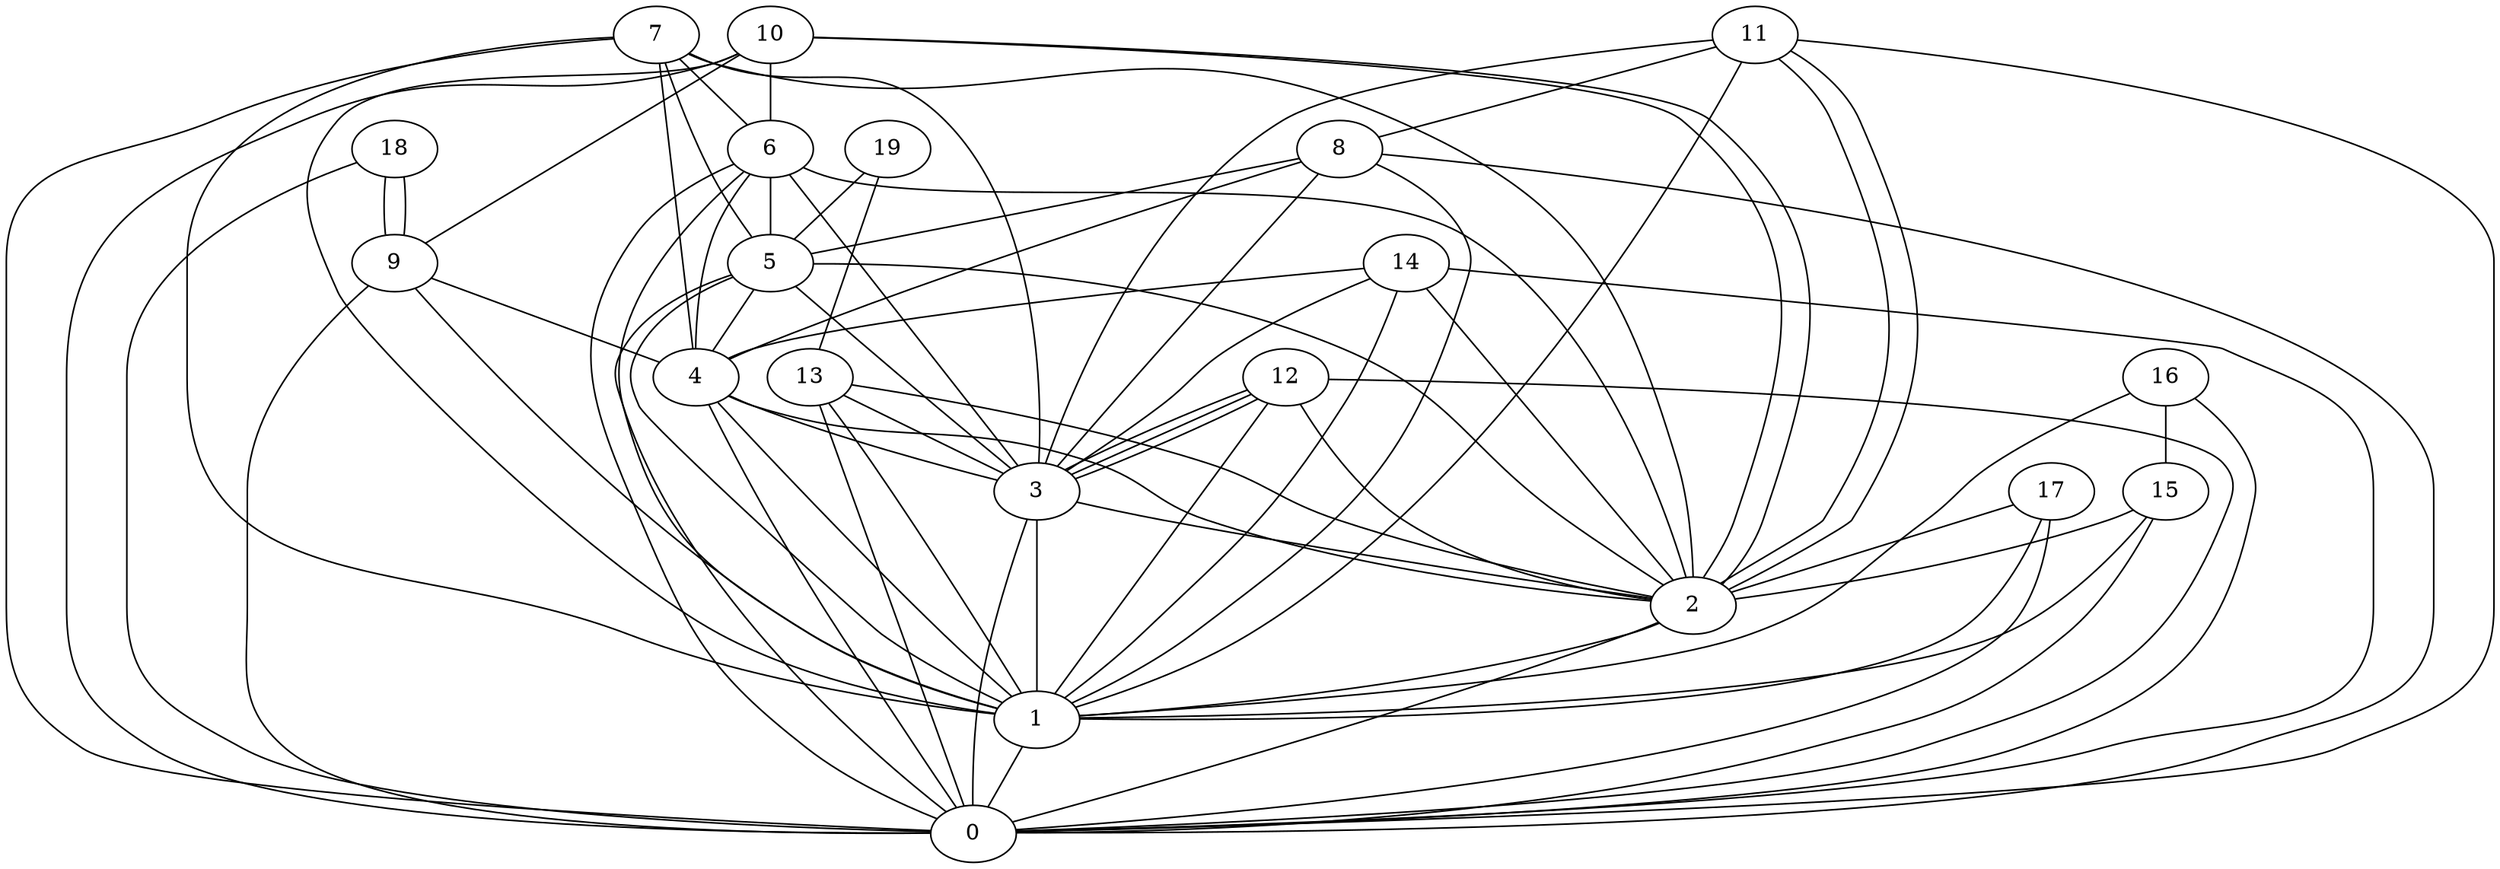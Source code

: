 graph G {
0;
1;
2;
3;
4;
5;
6;
7;
8;
9;
10;
11;
12;
13;
14;
15;
16;
17;
18;
19;
19--5 ;
19--13 ;
18--0 ;
18--9 ;
18--9 ;
17--2 ;
17--0 ;
17--1 ;
16--15 ;
16--1 ;
16--0 ;
15--1 ;
15--0 ;
15--2 ;
14--1 ;
14--4 ;
14--0 ;
14--3 ;
14--2 ;
13--0 ;
13--2 ;
13--1 ;
13--3 ;
12--0 ;
12--3 ;
12--3 ;
12--3 ;
12--1 ;
12--2 ;
11--8 ;
11--3 ;
11--2 ;
11--1 ;
11--0 ;
11--2 ;
10--6 ;
10--2 ;
10--9 ;
10--0 ;
10--2 ;
10--1 ;
9--0 ;
9--1 ;
9--4 ;
8--1 ;
8--5 ;
8--3 ;
8--4 ;
8--0 ;
7--5 ;
7--2 ;
7--3 ;
7--1 ;
7--0 ;
7--4 ;
7--6 ;
6--5 ;
6--3 ;
6--1 ;
6--4 ;
6--0 ;
6--2 ;
5--4 ;
5--1 ;
5--2 ;
5--0 ;
5--3 ;
4--2 ;
4--3 ;
4--0 ;
4--1 ;
3--0 ;
3--2 ;
3--1 ;
2--1 ;
2--0 ;
1--0 ;
}
